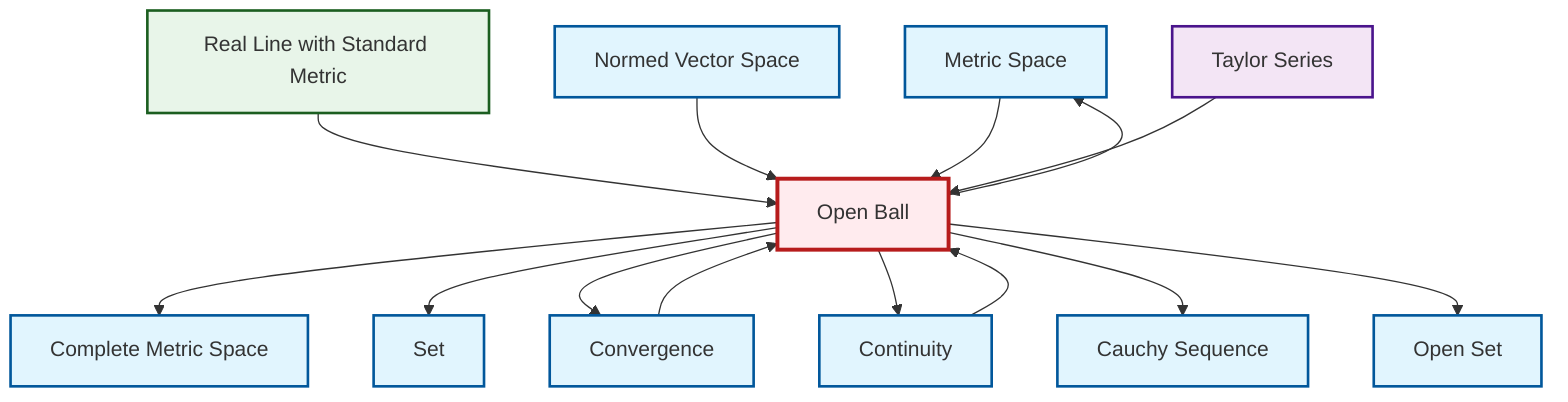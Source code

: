 graph TD
    classDef definition fill:#e1f5fe,stroke:#01579b,stroke-width:2px
    classDef theorem fill:#f3e5f5,stroke:#4a148c,stroke-width:2px
    classDef axiom fill:#fff3e0,stroke:#e65100,stroke-width:2px
    classDef example fill:#e8f5e9,stroke:#1b5e20,stroke-width:2px
    classDef current fill:#ffebee,stroke:#b71c1c,stroke-width:3px
    def-metric-space["Metric Space"]:::definition
    def-open-set["Open Set"]:::definition
    thm-taylor-series["Taylor Series"]:::theorem
    def-normed-vector-space["Normed Vector Space"]:::definition
    def-open-ball["Open Ball"]:::definition
    def-continuity["Continuity"]:::definition
    def-convergence["Convergence"]:::definition
    def-complete-metric-space["Complete Metric Space"]:::definition
    ex-real-line-metric["Real Line with Standard Metric"]:::example
    def-set["Set"]:::definition
    def-cauchy-sequence["Cauchy Sequence"]:::definition
    def-continuity --> def-open-ball
    ex-real-line-metric --> def-open-ball
    def-open-ball --> def-metric-space
    def-normed-vector-space --> def-open-ball
    def-metric-space --> def-open-ball
    def-open-ball --> def-complete-metric-space
    thm-taylor-series --> def-open-ball
    def-open-ball --> def-set
    def-convergence --> def-open-ball
    def-open-ball --> def-convergence
    def-open-ball --> def-continuity
    def-open-ball --> def-cauchy-sequence
    def-open-ball --> def-open-set
    class def-open-ball current